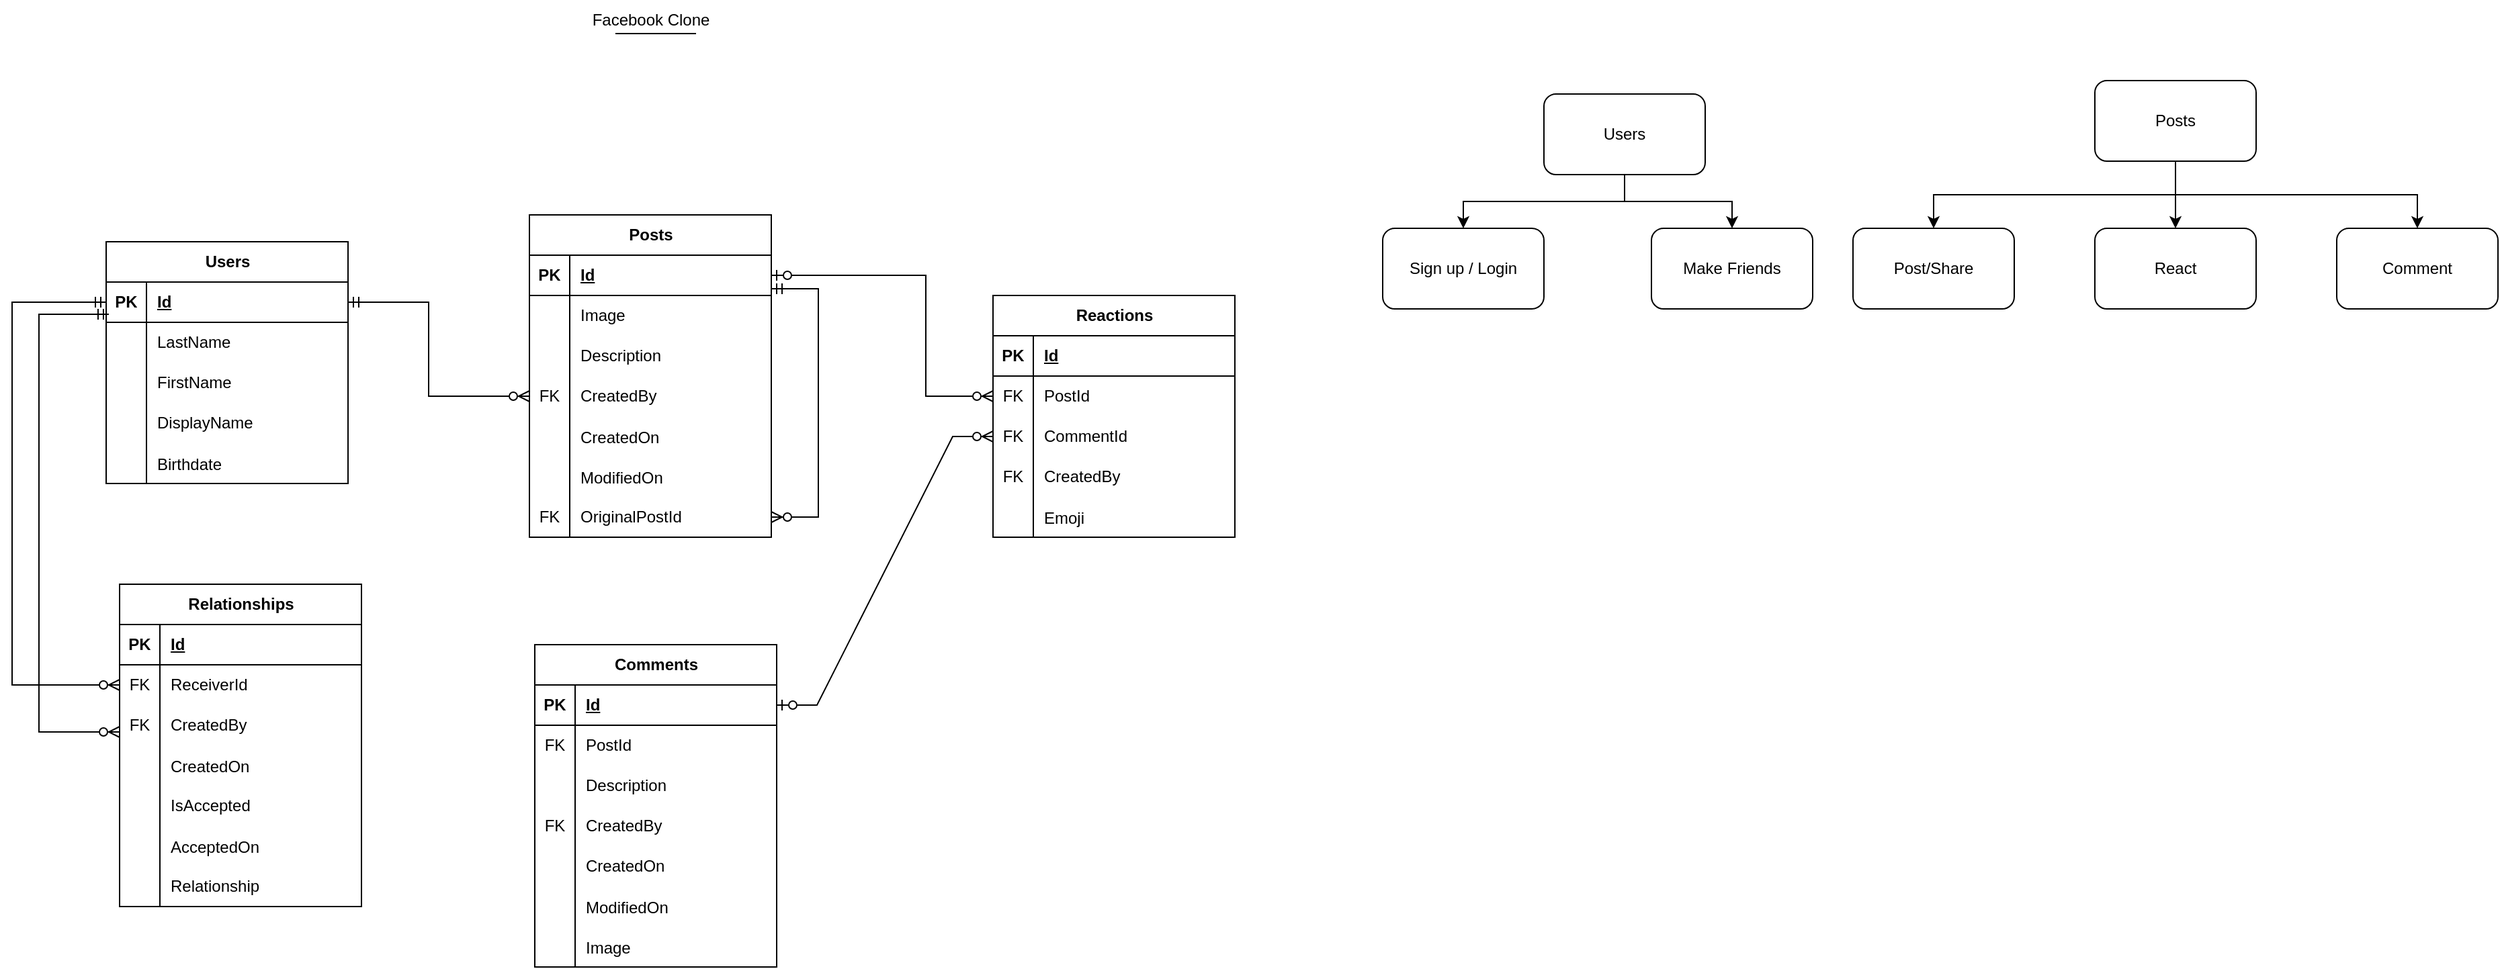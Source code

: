 <mxfile version="22.0.3" type="device">
  <diagram name="Page-1" id="Ls2vxvLF3mPUD2TbKVZc">
    <mxGraphModel dx="1266" dy="743" grid="1" gridSize="10" guides="1" tooltips="1" connect="1" arrows="1" fold="1" page="1" pageScale="1" pageWidth="827" pageHeight="1169" math="0" shadow="0">
      <root>
        <mxCell id="0" />
        <mxCell id="1" parent="0" />
        <mxCell id="svQ7ZgQsW3y1tHbt9V3D-5" value="" style="line;strokeWidth=1;rotatable=0;dashed=0;labelPosition=right;align=left;verticalAlign=middle;spacingTop=0;spacingLeft=6;points=[];portConstraint=eastwest;" parent="1" vertex="1">
          <mxGeometry x="499" y="50" width="60" height="10" as="geometry" />
        </mxCell>
        <mxCell id="svQ7ZgQsW3y1tHbt9V3D-6" value="Facebook Clone" style="text;html=1;align=center;verticalAlign=middle;resizable=0;points=[];autosize=1;strokeColor=none;fillColor=none;" parent="1" vertex="1">
          <mxGeometry x="470" y="30" width="110" height="30" as="geometry" />
        </mxCell>
        <mxCell id="svQ7ZgQsW3y1tHbt9V3D-7" value="Users" style="shape=table;startSize=30;container=1;collapsible=1;childLayout=tableLayout;fixedRows=1;rowLines=0;fontStyle=1;align=center;resizeLast=1;html=1;" parent="1" vertex="1">
          <mxGeometry x="120" y="210" width="180" height="180" as="geometry" />
        </mxCell>
        <mxCell id="svQ7ZgQsW3y1tHbt9V3D-8" value="" style="shape=tableRow;horizontal=0;startSize=0;swimlaneHead=0;swimlaneBody=0;fillColor=none;collapsible=0;dropTarget=0;points=[[0,0.5],[1,0.5]];portConstraint=eastwest;top=0;left=0;right=0;bottom=1;" parent="svQ7ZgQsW3y1tHbt9V3D-7" vertex="1">
          <mxGeometry y="30" width="180" height="30" as="geometry" />
        </mxCell>
        <mxCell id="svQ7ZgQsW3y1tHbt9V3D-9" value="PK" style="shape=partialRectangle;connectable=0;fillColor=none;top=0;left=0;bottom=0;right=0;fontStyle=1;overflow=hidden;whiteSpace=wrap;html=1;" parent="svQ7ZgQsW3y1tHbt9V3D-8" vertex="1">
          <mxGeometry width="30" height="30" as="geometry">
            <mxRectangle width="30" height="30" as="alternateBounds" />
          </mxGeometry>
        </mxCell>
        <mxCell id="svQ7ZgQsW3y1tHbt9V3D-10" value="Id" style="shape=partialRectangle;connectable=0;fillColor=none;top=0;left=0;bottom=0;right=0;align=left;spacingLeft=6;fontStyle=5;overflow=hidden;whiteSpace=wrap;html=1;" parent="svQ7ZgQsW3y1tHbt9V3D-8" vertex="1">
          <mxGeometry x="30" width="150" height="30" as="geometry">
            <mxRectangle width="150" height="30" as="alternateBounds" />
          </mxGeometry>
        </mxCell>
        <mxCell id="svQ7ZgQsW3y1tHbt9V3D-11" value="" style="shape=tableRow;horizontal=0;startSize=0;swimlaneHead=0;swimlaneBody=0;fillColor=none;collapsible=0;dropTarget=0;points=[[0,0.5],[1,0.5]];portConstraint=eastwest;top=0;left=0;right=0;bottom=0;" parent="svQ7ZgQsW3y1tHbt9V3D-7" vertex="1">
          <mxGeometry y="60" width="180" height="30" as="geometry" />
        </mxCell>
        <mxCell id="svQ7ZgQsW3y1tHbt9V3D-12" value="" style="shape=partialRectangle;connectable=0;fillColor=none;top=0;left=0;bottom=0;right=0;editable=1;overflow=hidden;whiteSpace=wrap;html=1;" parent="svQ7ZgQsW3y1tHbt9V3D-11" vertex="1">
          <mxGeometry width="30" height="30" as="geometry">
            <mxRectangle width="30" height="30" as="alternateBounds" />
          </mxGeometry>
        </mxCell>
        <mxCell id="svQ7ZgQsW3y1tHbt9V3D-13" value="LastName" style="shape=partialRectangle;connectable=0;fillColor=none;top=0;left=0;bottom=0;right=0;align=left;spacingLeft=6;overflow=hidden;whiteSpace=wrap;html=1;" parent="svQ7ZgQsW3y1tHbt9V3D-11" vertex="1">
          <mxGeometry x="30" width="150" height="30" as="geometry">
            <mxRectangle width="150" height="30" as="alternateBounds" />
          </mxGeometry>
        </mxCell>
        <mxCell id="svQ7ZgQsW3y1tHbt9V3D-14" value="" style="shape=tableRow;horizontal=0;startSize=0;swimlaneHead=0;swimlaneBody=0;fillColor=none;collapsible=0;dropTarget=0;points=[[0,0.5],[1,0.5]];portConstraint=eastwest;top=0;left=0;right=0;bottom=0;" parent="svQ7ZgQsW3y1tHbt9V3D-7" vertex="1">
          <mxGeometry y="90" width="180" height="30" as="geometry" />
        </mxCell>
        <mxCell id="svQ7ZgQsW3y1tHbt9V3D-15" value="" style="shape=partialRectangle;connectable=0;fillColor=none;top=0;left=0;bottom=0;right=0;editable=1;overflow=hidden;whiteSpace=wrap;html=1;" parent="svQ7ZgQsW3y1tHbt9V3D-14" vertex="1">
          <mxGeometry width="30" height="30" as="geometry">
            <mxRectangle width="30" height="30" as="alternateBounds" />
          </mxGeometry>
        </mxCell>
        <mxCell id="svQ7ZgQsW3y1tHbt9V3D-16" value="FirstName" style="shape=partialRectangle;connectable=0;fillColor=none;top=0;left=0;bottom=0;right=0;align=left;spacingLeft=6;overflow=hidden;whiteSpace=wrap;html=1;" parent="svQ7ZgQsW3y1tHbt9V3D-14" vertex="1">
          <mxGeometry x="30" width="150" height="30" as="geometry">
            <mxRectangle width="150" height="30" as="alternateBounds" />
          </mxGeometry>
        </mxCell>
        <mxCell id="svQ7ZgQsW3y1tHbt9V3D-17" value="" style="shape=tableRow;horizontal=0;startSize=0;swimlaneHead=0;swimlaneBody=0;fillColor=none;collapsible=0;dropTarget=0;points=[[0,0.5],[1,0.5]];portConstraint=eastwest;top=0;left=0;right=0;bottom=0;" parent="svQ7ZgQsW3y1tHbt9V3D-7" vertex="1">
          <mxGeometry y="120" width="180" height="30" as="geometry" />
        </mxCell>
        <mxCell id="svQ7ZgQsW3y1tHbt9V3D-18" value="" style="shape=partialRectangle;connectable=0;fillColor=none;top=0;left=0;bottom=0;right=0;editable=1;overflow=hidden;whiteSpace=wrap;html=1;" parent="svQ7ZgQsW3y1tHbt9V3D-17" vertex="1">
          <mxGeometry width="30" height="30" as="geometry">
            <mxRectangle width="30" height="30" as="alternateBounds" />
          </mxGeometry>
        </mxCell>
        <mxCell id="svQ7ZgQsW3y1tHbt9V3D-19" value="DisplayName" style="shape=partialRectangle;connectable=0;fillColor=none;top=0;left=0;bottom=0;right=0;align=left;spacingLeft=6;overflow=hidden;whiteSpace=wrap;html=1;" parent="svQ7ZgQsW3y1tHbt9V3D-17" vertex="1">
          <mxGeometry x="30" width="150" height="30" as="geometry">
            <mxRectangle width="150" height="30" as="alternateBounds" />
          </mxGeometry>
        </mxCell>
        <mxCell id="svQ7ZgQsW3y1tHbt9V3D-85" value="" style="shape=tableRow;horizontal=0;startSize=0;swimlaneHead=0;swimlaneBody=0;fillColor=none;collapsible=0;dropTarget=0;points=[[0,0.5],[1,0.5]];portConstraint=eastwest;top=0;left=0;right=0;bottom=0;" parent="svQ7ZgQsW3y1tHbt9V3D-7" vertex="1">
          <mxGeometry y="150" width="180" height="30" as="geometry" />
        </mxCell>
        <mxCell id="svQ7ZgQsW3y1tHbt9V3D-86" value="" style="shape=partialRectangle;connectable=0;fillColor=none;top=0;left=0;bottom=0;right=0;editable=1;overflow=hidden;" parent="svQ7ZgQsW3y1tHbt9V3D-85" vertex="1">
          <mxGeometry width="30" height="30" as="geometry">
            <mxRectangle width="30" height="30" as="alternateBounds" />
          </mxGeometry>
        </mxCell>
        <mxCell id="svQ7ZgQsW3y1tHbt9V3D-87" value="Birthdate" style="shape=partialRectangle;connectable=0;fillColor=none;top=0;left=0;bottom=0;right=0;align=left;spacingLeft=6;overflow=hidden;" parent="svQ7ZgQsW3y1tHbt9V3D-85" vertex="1">
          <mxGeometry x="30" width="150" height="30" as="geometry">
            <mxRectangle width="150" height="30" as="alternateBounds" />
          </mxGeometry>
        </mxCell>
        <mxCell id="svQ7ZgQsW3y1tHbt9V3D-20" value="Posts" style="shape=table;startSize=30;container=1;collapsible=1;childLayout=tableLayout;fixedRows=1;rowLines=0;fontStyle=1;align=center;resizeLast=1;html=1;" parent="1" vertex="1">
          <mxGeometry x="435" y="190" width="180" height="240" as="geometry" />
        </mxCell>
        <mxCell id="svQ7ZgQsW3y1tHbt9V3D-21" value="" style="shape=tableRow;horizontal=0;startSize=0;swimlaneHead=0;swimlaneBody=0;fillColor=none;collapsible=0;dropTarget=0;points=[[0,0.5],[1,0.5]];portConstraint=eastwest;top=0;left=0;right=0;bottom=1;" parent="svQ7ZgQsW3y1tHbt9V3D-20" vertex="1">
          <mxGeometry y="30" width="180" height="30" as="geometry" />
        </mxCell>
        <mxCell id="svQ7ZgQsW3y1tHbt9V3D-22" value="PK" style="shape=partialRectangle;connectable=0;fillColor=none;top=0;left=0;bottom=0;right=0;fontStyle=1;overflow=hidden;whiteSpace=wrap;html=1;" parent="svQ7ZgQsW3y1tHbt9V3D-21" vertex="1">
          <mxGeometry width="30" height="30" as="geometry">
            <mxRectangle width="30" height="30" as="alternateBounds" />
          </mxGeometry>
        </mxCell>
        <mxCell id="svQ7ZgQsW3y1tHbt9V3D-23" value="Id" style="shape=partialRectangle;connectable=0;fillColor=none;top=0;left=0;bottom=0;right=0;align=left;spacingLeft=6;fontStyle=5;overflow=hidden;whiteSpace=wrap;html=1;" parent="svQ7ZgQsW3y1tHbt9V3D-21" vertex="1">
          <mxGeometry x="30" width="150" height="30" as="geometry">
            <mxRectangle width="150" height="30" as="alternateBounds" />
          </mxGeometry>
        </mxCell>
        <mxCell id="svQ7ZgQsW3y1tHbt9V3D-24" value="" style="shape=tableRow;horizontal=0;startSize=0;swimlaneHead=0;swimlaneBody=0;fillColor=none;collapsible=0;dropTarget=0;points=[[0,0.5],[1,0.5]];portConstraint=eastwest;top=0;left=0;right=0;bottom=0;" parent="svQ7ZgQsW3y1tHbt9V3D-20" vertex="1">
          <mxGeometry y="60" width="180" height="30" as="geometry" />
        </mxCell>
        <mxCell id="svQ7ZgQsW3y1tHbt9V3D-25" value="" style="shape=partialRectangle;connectable=0;fillColor=none;top=0;left=0;bottom=0;right=0;editable=1;overflow=hidden;whiteSpace=wrap;html=1;" parent="svQ7ZgQsW3y1tHbt9V3D-24" vertex="1">
          <mxGeometry width="30" height="30" as="geometry">
            <mxRectangle width="30" height="30" as="alternateBounds" />
          </mxGeometry>
        </mxCell>
        <mxCell id="svQ7ZgQsW3y1tHbt9V3D-26" value="Image" style="shape=partialRectangle;connectable=0;fillColor=none;top=0;left=0;bottom=0;right=0;align=left;spacingLeft=6;overflow=hidden;whiteSpace=wrap;html=1;" parent="svQ7ZgQsW3y1tHbt9V3D-24" vertex="1">
          <mxGeometry x="30" width="150" height="30" as="geometry">
            <mxRectangle width="150" height="30" as="alternateBounds" />
          </mxGeometry>
        </mxCell>
        <mxCell id="svQ7ZgQsW3y1tHbt9V3D-27" value="" style="shape=tableRow;horizontal=0;startSize=0;swimlaneHead=0;swimlaneBody=0;fillColor=none;collapsible=0;dropTarget=0;points=[[0,0.5],[1,0.5]];portConstraint=eastwest;top=0;left=0;right=0;bottom=0;" parent="svQ7ZgQsW3y1tHbt9V3D-20" vertex="1">
          <mxGeometry y="90" width="180" height="30" as="geometry" />
        </mxCell>
        <mxCell id="svQ7ZgQsW3y1tHbt9V3D-28" value="" style="shape=partialRectangle;connectable=0;fillColor=none;top=0;left=0;bottom=0;right=0;editable=1;overflow=hidden;whiteSpace=wrap;html=1;" parent="svQ7ZgQsW3y1tHbt9V3D-27" vertex="1">
          <mxGeometry width="30" height="30" as="geometry">
            <mxRectangle width="30" height="30" as="alternateBounds" />
          </mxGeometry>
        </mxCell>
        <mxCell id="svQ7ZgQsW3y1tHbt9V3D-29" value="Description" style="shape=partialRectangle;connectable=0;fillColor=none;top=0;left=0;bottom=0;right=0;align=left;spacingLeft=6;overflow=hidden;whiteSpace=wrap;html=1;" parent="svQ7ZgQsW3y1tHbt9V3D-27" vertex="1">
          <mxGeometry x="30" width="150" height="30" as="geometry">
            <mxRectangle width="150" height="30" as="alternateBounds" />
          </mxGeometry>
        </mxCell>
        <mxCell id="svQ7ZgQsW3y1tHbt9V3D-103" value="" style="shape=tableRow;horizontal=0;startSize=0;swimlaneHead=0;swimlaneBody=0;fillColor=none;collapsible=0;dropTarget=0;points=[[0,0.5],[1,0.5]];portConstraint=eastwest;top=0;left=0;right=0;bottom=0;" parent="svQ7ZgQsW3y1tHbt9V3D-20" vertex="1">
          <mxGeometry y="120" width="180" height="30" as="geometry" />
        </mxCell>
        <mxCell id="svQ7ZgQsW3y1tHbt9V3D-104" value="FK" style="shape=partialRectangle;connectable=0;fillColor=none;top=0;left=0;bottom=0;right=0;fontStyle=0;overflow=hidden;whiteSpace=wrap;html=1;" parent="svQ7ZgQsW3y1tHbt9V3D-103" vertex="1">
          <mxGeometry width="30" height="30" as="geometry">
            <mxRectangle width="30" height="30" as="alternateBounds" />
          </mxGeometry>
        </mxCell>
        <mxCell id="svQ7ZgQsW3y1tHbt9V3D-105" value="CreatedBy" style="shape=partialRectangle;connectable=0;fillColor=none;top=0;left=0;bottom=0;right=0;align=left;spacingLeft=6;fontStyle=0;overflow=hidden;whiteSpace=wrap;html=1;" parent="svQ7ZgQsW3y1tHbt9V3D-103" vertex="1">
          <mxGeometry x="30" width="150" height="30" as="geometry">
            <mxRectangle width="150" height="30" as="alternateBounds" />
          </mxGeometry>
        </mxCell>
        <mxCell id="svQ7ZgQsW3y1tHbt9V3D-113" value="" style="shape=tableRow;horizontal=0;startSize=0;swimlaneHead=0;swimlaneBody=0;fillColor=none;collapsible=0;dropTarget=0;points=[[0,0.5],[1,0.5]];portConstraint=eastwest;top=0;left=0;right=0;bottom=0;" parent="svQ7ZgQsW3y1tHbt9V3D-20" vertex="1">
          <mxGeometry y="150" width="180" height="30" as="geometry" />
        </mxCell>
        <mxCell id="svQ7ZgQsW3y1tHbt9V3D-114" value="" style="shape=partialRectangle;connectable=0;fillColor=none;top=0;left=0;bottom=0;right=0;editable=1;overflow=hidden;" parent="svQ7ZgQsW3y1tHbt9V3D-113" vertex="1">
          <mxGeometry width="30" height="30" as="geometry">
            <mxRectangle width="30" height="30" as="alternateBounds" />
          </mxGeometry>
        </mxCell>
        <mxCell id="svQ7ZgQsW3y1tHbt9V3D-115" value="CreatedOn" style="shape=partialRectangle;connectable=0;fillColor=none;top=0;left=0;bottom=0;right=0;align=left;spacingLeft=6;overflow=hidden;" parent="svQ7ZgQsW3y1tHbt9V3D-113" vertex="1">
          <mxGeometry x="30" width="150" height="30" as="geometry">
            <mxRectangle width="150" height="30" as="alternateBounds" />
          </mxGeometry>
        </mxCell>
        <mxCell id="svQ7ZgQsW3y1tHbt9V3D-116" value="" style="shape=tableRow;horizontal=0;startSize=0;swimlaneHead=0;swimlaneBody=0;fillColor=none;collapsible=0;dropTarget=0;points=[[0,0.5],[1,0.5]];portConstraint=eastwest;top=0;left=0;right=0;bottom=0;" parent="svQ7ZgQsW3y1tHbt9V3D-20" vertex="1">
          <mxGeometry y="180" width="180" height="30" as="geometry" />
        </mxCell>
        <mxCell id="svQ7ZgQsW3y1tHbt9V3D-117" value="" style="shape=partialRectangle;connectable=0;fillColor=none;top=0;left=0;bottom=0;right=0;editable=1;overflow=hidden;" parent="svQ7ZgQsW3y1tHbt9V3D-116" vertex="1">
          <mxGeometry width="30" height="30" as="geometry">
            <mxRectangle width="30" height="30" as="alternateBounds" />
          </mxGeometry>
        </mxCell>
        <mxCell id="svQ7ZgQsW3y1tHbt9V3D-118" value="ModifiedOn" style="shape=partialRectangle;connectable=0;fillColor=none;top=0;left=0;bottom=0;right=0;align=left;spacingLeft=6;overflow=hidden;" parent="svQ7ZgQsW3y1tHbt9V3D-116" vertex="1">
          <mxGeometry x="30" width="150" height="30" as="geometry">
            <mxRectangle width="150" height="30" as="alternateBounds" />
          </mxGeometry>
        </mxCell>
        <mxCell id="vN83RF1Jia2R7URb5gp9-1" value="" style="shape=tableRow;horizontal=0;startSize=0;swimlaneHead=0;swimlaneBody=0;fillColor=none;collapsible=0;dropTarget=0;points=[[0,0.5],[1,0.5]];portConstraint=eastwest;top=0;left=0;right=0;bottom=0;" vertex="1" parent="svQ7ZgQsW3y1tHbt9V3D-20">
          <mxGeometry y="210" width="180" height="30" as="geometry" />
        </mxCell>
        <mxCell id="vN83RF1Jia2R7URb5gp9-2" value="FK" style="shape=partialRectangle;connectable=0;fillColor=none;top=0;left=0;bottom=0;right=0;fontStyle=0;overflow=hidden;whiteSpace=wrap;html=1;" vertex="1" parent="vN83RF1Jia2R7URb5gp9-1">
          <mxGeometry width="30" height="30" as="geometry">
            <mxRectangle width="30" height="30" as="alternateBounds" />
          </mxGeometry>
        </mxCell>
        <mxCell id="vN83RF1Jia2R7URb5gp9-3" value="OriginalPostId" style="shape=partialRectangle;connectable=0;fillColor=none;top=0;left=0;bottom=0;right=0;align=left;spacingLeft=6;fontStyle=0;overflow=hidden;whiteSpace=wrap;html=1;" vertex="1" parent="vN83RF1Jia2R7URb5gp9-1">
          <mxGeometry x="30" width="150" height="30" as="geometry">
            <mxRectangle width="150" height="30" as="alternateBounds" />
          </mxGeometry>
        </mxCell>
        <mxCell id="vN83RF1Jia2R7URb5gp9-4" value="" style="fontSize=12;html=1;endArrow=ERzeroToMany;startArrow=ERmandOne;rounded=0;exitX=1;exitY=0.833;exitDx=0;exitDy=0;edgeStyle=elbowEdgeStyle;entryX=1;entryY=0.5;entryDx=0;entryDy=0;exitPerimeter=0;" edge="1" parent="svQ7ZgQsW3y1tHbt9V3D-20" source="svQ7ZgQsW3y1tHbt9V3D-21" target="vN83RF1Jia2R7URb5gp9-1">
          <mxGeometry width="100" height="100" relative="1" as="geometry">
            <mxPoint x="175" y="60" as="sourcePoint" />
            <mxPoint x="310" y="130" as="targetPoint" />
            <Array as="points">
              <mxPoint x="215" y="140" />
            </Array>
          </mxGeometry>
        </mxCell>
        <mxCell id="svQ7ZgQsW3y1tHbt9V3D-33" value="Relationships" style="shape=table;startSize=30;container=1;collapsible=1;childLayout=tableLayout;fixedRows=1;rowLines=0;fontStyle=1;align=center;resizeLast=1;html=1;" parent="1" vertex="1">
          <mxGeometry x="130" y="465" width="180" height="240" as="geometry" />
        </mxCell>
        <mxCell id="svQ7ZgQsW3y1tHbt9V3D-34" value="" style="shape=tableRow;horizontal=0;startSize=0;swimlaneHead=0;swimlaneBody=0;fillColor=none;collapsible=0;dropTarget=0;points=[[0,0.5],[1,0.5]];portConstraint=eastwest;top=0;left=0;right=0;bottom=1;" parent="svQ7ZgQsW3y1tHbt9V3D-33" vertex="1">
          <mxGeometry y="30" width="180" height="30" as="geometry" />
        </mxCell>
        <mxCell id="svQ7ZgQsW3y1tHbt9V3D-35" value="PK" style="shape=partialRectangle;connectable=0;fillColor=none;top=0;left=0;bottom=0;right=0;fontStyle=1;overflow=hidden;whiteSpace=wrap;html=1;" parent="svQ7ZgQsW3y1tHbt9V3D-34" vertex="1">
          <mxGeometry width="30" height="30" as="geometry">
            <mxRectangle width="30" height="30" as="alternateBounds" />
          </mxGeometry>
        </mxCell>
        <mxCell id="svQ7ZgQsW3y1tHbt9V3D-36" value="Id" style="shape=partialRectangle;connectable=0;fillColor=none;top=0;left=0;bottom=0;right=0;align=left;spacingLeft=6;fontStyle=5;overflow=hidden;whiteSpace=wrap;html=1;" parent="svQ7ZgQsW3y1tHbt9V3D-34" vertex="1">
          <mxGeometry x="30" width="150" height="30" as="geometry">
            <mxRectangle width="150" height="30" as="alternateBounds" />
          </mxGeometry>
        </mxCell>
        <mxCell id="svQ7ZgQsW3y1tHbt9V3D-91" value="" style="shape=tableRow;horizontal=0;startSize=0;swimlaneHead=0;swimlaneBody=0;fillColor=none;collapsible=0;dropTarget=0;points=[[0,0.5],[1,0.5]];portConstraint=eastwest;top=0;left=0;right=0;bottom=0;" parent="svQ7ZgQsW3y1tHbt9V3D-33" vertex="1">
          <mxGeometry y="60" width="180" height="30" as="geometry" />
        </mxCell>
        <mxCell id="svQ7ZgQsW3y1tHbt9V3D-92" value="FK" style="shape=partialRectangle;connectable=0;fillColor=none;top=0;left=0;bottom=0;right=0;fontStyle=0;overflow=hidden;whiteSpace=wrap;html=1;" parent="svQ7ZgQsW3y1tHbt9V3D-91" vertex="1">
          <mxGeometry width="30" height="30" as="geometry">
            <mxRectangle width="30" height="30" as="alternateBounds" />
          </mxGeometry>
        </mxCell>
        <mxCell id="svQ7ZgQsW3y1tHbt9V3D-93" value="ReceiverId" style="shape=partialRectangle;connectable=0;fillColor=none;top=0;left=0;bottom=0;right=0;align=left;spacingLeft=6;fontStyle=0;overflow=hidden;whiteSpace=wrap;html=1;" parent="svQ7ZgQsW3y1tHbt9V3D-91" vertex="1">
          <mxGeometry x="30" width="150" height="30" as="geometry">
            <mxRectangle width="150" height="30" as="alternateBounds" />
          </mxGeometry>
        </mxCell>
        <mxCell id="svQ7ZgQsW3y1tHbt9V3D-94" value="" style="shape=tableRow;horizontal=0;startSize=0;swimlaneHead=0;swimlaneBody=0;fillColor=none;collapsible=0;dropTarget=0;points=[[0,0.5],[1,0.5]];portConstraint=eastwest;top=0;left=0;right=0;bottom=0;" parent="svQ7ZgQsW3y1tHbt9V3D-33" vertex="1">
          <mxGeometry y="90" width="180" height="30" as="geometry" />
        </mxCell>
        <mxCell id="svQ7ZgQsW3y1tHbt9V3D-95" value="FK" style="shape=partialRectangle;connectable=0;fillColor=none;top=0;left=0;bottom=0;right=0;fontStyle=0;overflow=hidden;whiteSpace=wrap;html=1;" parent="svQ7ZgQsW3y1tHbt9V3D-94" vertex="1">
          <mxGeometry width="30" height="30" as="geometry">
            <mxRectangle width="30" height="30" as="alternateBounds" />
          </mxGeometry>
        </mxCell>
        <mxCell id="svQ7ZgQsW3y1tHbt9V3D-96" value="CreatedBy" style="shape=partialRectangle;connectable=0;fillColor=none;top=0;left=0;bottom=0;right=0;align=left;spacingLeft=6;fontStyle=0;overflow=hidden;whiteSpace=wrap;html=1;" parent="svQ7ZgQsW3y1tHbt9V3D-94" vertex="1">
          <mxGeometry x="30" width="150" height="30" as="geometry">
            <mxRectangle width="150" height="30" as="alternateBounds" />
          </mxGeometry>
        </mxCell>
        <mxCell id="svQ7ZgQsW3y1tHbt9V3D-110" value="" style="shape=tableRow;horizontal=0;startSize=0;swimlaneHead=0;swimlaneBody=0;fillColor=none;collapsible=0;dropTarget=0;points=[[0,0.5],[1,0.5]];portConstraint=eastwest;top=0;left=0;right=0;bottom=0;" parent="svQ7ZgQsW3y1tHbt9V3D-33" vertex="1">
          <mxGeometry y="120" width="180" height="30" as="geometry" />
        </mxCell>
        <mxCell id="svQ7ZgQsW3y1tHbt9V3D-111" value="" style="shape=partialRectangle;connectable=0;fillColor=none;top=0;left=0;bottom=0;right=0;editable=1;overflow=hidden;" parent="svQ7ZgQsW3y1tHbt9V3D-110" vertex="1">
          <mxGeometry width="30" height="30" as="geometry">
            <mxRectangle width="30" height="30" as="alternateBounds" />
          </mxGeometry>
        </mxCell>
        <mxCell id="svQ7ZgQsW3y1tHbt9V3D-112" value="CreatedOn" style="shape=partialRectangle;connectable=0;fillColor=none;top=0;left=0;bottom=0;right=0;align=left;spacingLeft=6;overflow=hidden;" parent="svQ7ZgQsW3y1tHbt9V3D-110" vertex="1">
          <mxGeometry x="30" width="150" height="30" as="geometry">
            <mxRectangle width="150" height="30" as="alternateBounds" />
          </mxGeometry>
        </mxCell>
        <mxCell id="svQ7ZgQsW3y1tHbt9V3D-97" value="" style="shape=tableRow;horizontal=0;startSize=0;swimlaneHead=0;swimlaneBody=0;fillColor=none;collapsible=0;dropTarget=0;points=[[0,0.5],[1,0.5]];portConstraint=eastwest;top=0;left=0;right=0;bottom=0;" parent="svQ7ZgQsW3y1tHbt9V3D-33" vertex="1">
          <mxGeometry y="150" width="180" height="30" as="geometry" />
        </mxCell>
        <mxCell id="svQ7ZgQsW3y1tHbt9V3D-98" value="" style="shape=partialRectangle;connectable=0;fillColor=none;top=0;left=0;bottom=0;right=0;fontStyle=0;overflow=hidden;whiteSpace=wrap;html=1;" parent="svQ7ZgQsW3y1tHbt9V3D-97" vertex="1">
          <mxGeometry width="30" height="30" as="geometry">
            <mxRectangle width="30" height="30" as="alternateBounds" />
          </mxGeometry>
        </mxCell>
        <mxCell id="svQ7ZgQsW3y1tHbt9V3D-99" value="IsAccepted" style="shape=partialRectangle;connectable=0;fillColor=none;top=0;left=0;bottom=0;right=0;align=left;spacingLeft=6;fontStyle=0;overflow=hidden;whiteSpace=wrap;html=1;" parent="svQ7ZgQsW3y1tHbt9V3D-97" vertex="1">
          <mxGeometry x="30" width="150" height="30" as="geometry">
            <mxRectangle width="150" height="30" as="alternateBounds" />
          </mxGeometry>
        </mxCell>
        <mxCell id="svQ7ZgQsW3y1tHbt9V3D-100" value="" style="shape=tableRow;horizontal=0;startSize=0;swimlaneHead=0;swimlaneBody=0;fillColor=none;collapsible=0;dropTarget=0;points=[[0,0.5],[1,0.5]];portConstraint=eastwest;top=0;left=0;right=0;bottom=0;" parent="svQ7ZgQsW3y1tHbt9V3D-33" vertex="1">
          <mxGeometry y="180" width="180" height="30" as="geometry" />
        </mxCell>
        <mxCell id="svQ7ZgQsW3y1tHbt9V3D-101" value="" style="shape=partialRectangle;connectable=0;fillColor=none;top=0;left=0;bottom=0;right=0;editable=1;overflow=hidden;" parent="svQ7ZgQsW3y1tHbt9V3D-100" vertex="1">
          <mxGeometry width="30" height="30" as="geometry">
            <mxRectangle width="30" height="30" as="alternateBounds" />
          </mxGeometry>
        </mxCell>
        <mxCell id="svQ7ZgQsW3y1tHbt9V3D-102" value="AcceptedOn" style="shape=partialRectangle;connectable=0;fillColor=none;top=0;left=0;bottom=0;right=0;align=left;spacingLeft=6;overflow=hidden;" parent="svQ7ZgQsW3y1tHbt9V3D-100" vertex="1">
          <mxGeometry x="30" width="150" height="30" as="geometry">
            <mxRectangle width="150" height="30" as="alternateBounds" />
          </mxGeometry>
        </mxCell>
        <mxCell id="svQ7ZgQsW3y1tHbt9V3D-43" value="" style="shape=tableRow;horizontal=0;startSize=0;swimlaneHead=0;swimlaneBody=0;fillColor=none;collapsible=0;dropTarget=0;points=[[0,0.5],[1,0.5]];portConstraint=eastwest;top=0;left=0;right=0;bottom=0;" parent="svQ7ZgQsW3y1tHbt9V3D-33" vertex="1">
          <mxGeometry y="210" width="180" height="30" as="geometry" />
        </mxCell>
        <mxCell id="svQ7ZgQsW3y1tHbt9V3D-44" value="" style="shape=partialRectangle;connectable=0;fillColor=none;top=0;left=0;bottom=0;right=0;editable=1;overflow=hidden;whiteSpace=wrap;html=1;" parent="svQ7ZgQsW3y1tHbt9V3D-43" vertex="1">
          <mxGeometry width="30" height="30" as="geometry">
            <mxRectangle width="30" height="30" as="alternateBounds" />
          </mxGeometry>
        </mxCell>
        <mxCell id="svQ7ZgQsW3y1tHbt9V3D-45" value="Relationship" style="shape=partialRectangle;connectable=0;fillColor=none;top=0;left=0;bottom=0;right=0;align=left;spacingLeft=6;overflow=hidden;whiteSpace=wrap;html=1;" parent="svQ7ZgQsW3y1tHbt9V3D-43" vertex="1">
          <mxGeometry x="30" width="150" height="30" as="geometry">
            <mxRectangle width="150" height="30" as="alternateBounds" />
          </mxGeometry>
        </mxCell>
        <mxCell id="svQ7ZgQsW3y1tHbt9V3D-46" value="Comments" style="shape=table;startSize=30;container=1;collapsible=1;childLayout=tableLayout;fixedRows=1;rowLines=0;fontStyle=1;align=center;resizeLast=1;html=1;" parent="1" vertex="1">
          <mxGeometry x="439" y="510" width="180" height="240" as="geometry" />
        </mxCell>
        <mxCell id="svQ7ZgQsW3y1tHbt9V3D-47" value="" style="shape=tableRow;horizontal=0;startSize=0;swimlaneHead=0;swimlaneBody=0;fillColor=none;collapsible=0;dropTarget=0;points=[[0,0.5],[1,0.5]];portConstraint=eastwest;top=0;left=0;right=0;bottom=1;" parent="svQ7ZgQsW3y1tHbt9V3D-46" vertex="1">
          <mxGeometry y="30" width="180" height="30" as="geometry" />
        </mxCell>
        <mxCell id="svQ7ZgQsW3y1tHbt9V3D-48" value="PK" style="shape=partialRectangle;connectable=0;fillColor=none;top=0;left=0;bottom=0;right=0;fontStyle=1;overflow=hidden;whiteSpace=wrap;html=1;" parent="svQ7ZgQsW3y1tHbt9V3D-47" vertex="1">
          <mxGeometry width="30" height="30" as="geometry">
            <mxRectangle width="30" height="30" as="alternateBounds" />
          </mxGeometry>
        </mxCell>
        <mxCell id="svQ7ZgQsW3y1tHbt9V3D-49" value="Id" style="shape=partialRectangle;connectable=0;fillColor=none;top=0;left=0;bottom=0;right=0;align=left;spacingLeft=6;fontStyle=5;overflow=hidden;whiteSpace=wrap;html=1;" parent="svQ7ZgQsW3y1tHbt9V3D-47" vertex="1">
          <mxGeometry x="30" width="150" height="30" as="geometry">
            <mxRectangle width="150" height="30" as="alternateBounds" />
          </mxGeometry>
        </mxCell>
        <mxCell id="svQ7ZgQsW3y1tHbt9V3D-119" value="" style="shape=tableRow;horizontal=0;startSize=0;swimlaneHead=0;swimlaneBody=0;fillColor=none;collapsible=0;dropTarget=0;points=[[0,0.5],[1,0.5]];portConstraint=eastwest;top=0;left=0;right=0;bottom=0;" parent="svQ7ZgQsW3y1tHbt9V3D-46" vertex="1">
          <mxGeometry y="60" width="180" height="30" as="geometry" />
        </mxCell>
        <mxCell id="svQ7ZgQsW3y1tHbt9V3D-120" value="FK" style="shape=partialRectangle;connectable=0;fillColor=none;top=0;left=0;bottom=0;right=0;fontStyle=0;overflow=hidden;whiteSpace=wrap;html=1;" parent="svQ7ZgQsW3y1tHbt9V3D-119" vertex="1">
          <mxGeometry width="30" height="30" as="geometry">
            <mxRectangle width="30" height="30" as="alternateBounds" />
          </mxGeometry>
        </mxCell>
        <mxCell id="svQ7ZgQsW3y1tHbt9V3D-121" value="PostId" style="shape=partialRectangle;connectable=0;fillColor=none;top=0;left=0;bottom=0;right=0;align=left;spacingLeft=6;fontStyle=0;overflow=hidden;whiteSpace=wrap;html=1;" parent="svQ7ZgQsW3y1tHbt9V3D-119" vertex="1">
          <mxGeometry x="30" width="150" height="30" as="geometry">
            <mxRectangle width="150" height="30" as="alternateBounds" />
          </mxGeometry>
        </mxCell>
        <mxCell id="svQ7ZgQsW3y1tHbt9V3D-53" value="" style="shape=tableRow;horizontal=0;startSize=0;swimlaneHead=0;swimlaneBody=0;fillColor=none;collapsible=0;dropTarget=0;points=[[0,0.5],[1,0.5]];portConstraint=eastwest;top=0;left=0;right=0;bottom=0;" parent="svQ7ZgQsW3y1tHbt9V3D-46" vertex="1">
          <mxGeometry y="90" width="180" height="30" as="geometry" />
        </mxCell>
        <mxCell id="svQ7ZgQsW3y1tHbt9V3D-54" value="" style="shape=partialRectangle;connectable=0;fillColor=none;top=0;left=0;bottom=0;right=0;editable=1;overflow=hidden;whiteSpace=wrap;html=1;" parent="svQ7ZgQsW3y1tHbt9V3D-53" vertex="1">
          <mxGeometry width="30" height="30" as="geometry">
            <mxRectangle width="30" height="30" as="alternateBounds" />
          </mxGeometry>
        </mxCell>
        <mxCell id="svQ7ZgQsW3y1tHbt9V3D-55" value="Description" style="shape=partialRectangle;connectable=0;fillColor=none;top=0;left=0;bottom=0;right=0;align=left;spacingLeft=6;overflow=hidden;whiteSpace=wrap;html=1;" parent="svQ7ZgQsW3y1tHbt9V3D-53" vertex="1">
          <mxGeometry x="30" width="150" height="30" as="geometry">
            <mxRectangle width="150" height="30" as="alternateBounds" />
          </mxGeometry>
        </mxCell>
        <mxCell id="svQ7ZgQsW3y1tHbt9V3D-125" value="" style="shape=tableRow;horizontal=0;startSize=0;swimlaneHead=0;swimlaneBody=0;fillColor=none;collapsible=0;dropTarget=0;points=[[0,0.5],[1,0.5]];portConstraint=eastwest;top=0;left=0;right=0;bottom=0;" parent="svQ7ZgQsW3y1tHbt9V3D-46" vertex="1">
          <mxGeometry y="120" width="180" height="30" as="geometry" />
        </mxCell>
        <mxCell id="svQ7ZgQsW3y1tHbt9V3D-126" value="FK" style="shape=partialRectangle;connectable=0;fillColor=none;top=0;left=0;bottom=0;right=0;fontStyle=0;overflow=hidden;whiteSpace=wrap;html=1;" parent="svQ7ZgQsW3y1tHbt9V3D-125" vertex="1">
          <mxGeometry width="30" height="30" as="geometry">
            <mxRectangle width="30" height="30" as="alternateBounds" />
          </mxGeometry>
        </mxCell>
        <mxCell id="svQ7ZgQsW3y1tHbt9V3D-127" value="CreatedBy" style="shape=partialRectangle;connectable=0;fillColor=none;top=0;left=0;bottom=0;right=0;align=left;spacingLeft=6;fontStyle=0;overflow=hidden;whiteSpace=wrap;html=1;" parent="svQ7ZgQsW3y1tHbt9V3D-125" vertex="1">
          <mxGeometry x="30" width="150" height="30" as="geometry">
            <mxRectangle width="150" height="30" as="alternateBounds" />
          </mxGeometry>
        </mxCell>
        <mxCell id="svQ7ZgQsW3y1tHbt9V3D-56" value="" style="shape=tableRow;horizontal=0;startSize=0;swimlaneHead=0;swimlaneBody=0;fillColor=none;collapsible=0;dropTarget=0;points=[[0,0.5],[1,0.5]];portConstraint=eastwest;top=0;left=0;right=0;bottom=0;" parent="svQ7ZgQsW3y1tHbt9V3D-46" vertex="1">
          <mxGeometry y="150" width="180" height="30" as="geometry" />
        </mxCell>
        <mxCell id="svQ7ZgQsW3y1tHbt9V3D-57" value="" style="shape=partialRectangle;connectable=0;fillColor=none;top=0;left=0;bottom=0;right=0;editable=1;overflow=hidden;whiteSpace=wrap;html=1;" parent="svQ7ZgQsW3y1tHbt9V3D-56" vertex="1">
          <mxGeometry width="30" height="30" as="geometry">
            <mxRectangle width="30" height="30" as="alternateBounds" />
          </mxGeometry>
        </mxCell>
        <mxCell id="svQ7ZgQsW3y1tHbt9V3D-58" value="CreatedOn" style="shape=partialRectangle;connectable=0;fillColor=none;top=0;left=0;bottom=0;right=0;align=left;spacingLeft=6;overflow=hidden;whiteSpace=wrap;html=1;" parent="svQ7ZgQsW3y1tHbt9V3D-56" vertex="1">
          <mxGeometry x="30" width="150" height="30" as="geometry">
            <mxRectangle width="150" height="30" as="alternateBounds" />
          </mxGeometry>
        </mxCell>
        <mxCell id="svQ7ZgQsW3y1tHbt9V3D-122" value="" style="shape=tableRow;horizontal=0;startSize=0;swimlaneHead=0;swimlaneBody=0;fillColor=none;collapsible=0;dropTarget=0;points=[[0,0.5],[1,0.5]];portConstraint=eastwest;top=0;left=0;right=0;bottom=0;" parent="svQ7ZgQsW3y1tHbt9V3D-46" vertex="1">
          <mxGeometry y="180" width="180" height="30" as="geometry" />
        </mxCell>
        <mxCell id="svQ7ZgQsW3y1tHbt9V3D-123" value="" style="shape=partialRectangle;connectable=0;fillColor=none;top=0;left=0;bottom=0;right=0;editable=1;overflow=hidden;" parent="svQ7ZgQsW3y1tHbt9V3D-122" vertex="1">
          <mxGeometry width="30" height="30" as="geometry">
            <mxRectangle width="30" height="30" as="alternateBounds" />
          </mxGeometry>
        </mxCell>
        <mxCell id="svQ7ZgQsW3y1tHbt9V3D-124" value="ModifiedOn" style="shape=partialRectangle;connectable=0;fillColor=none;top=0;left=0;bottom=0;right=0;align=left;spacingLeft=6;overflow=hidden;" parent="svQ7ZgQsW3y1tHbt9V3D-122" vertex="1">
          <mxGeometry x="30" width="150" height="30" as="geometry">
            <mxRectangle width="150" height="30" as="alternateBounds" />
          </mxGeometry>
        </mxCell>
        <mxCell id="svQ7ZgQsW3y1tHbt9V3D-128" value="" style="shape=tableRow;horizontal=0;startSize=0;swimlaneHead=0;swimlaneBody=0;fillColor=none;collapsible=0;dropTarget=0;points=[[0,0.5],[1,0.5]];portConstraint=eastwest;top=0;left=0;right=0;bottom=0;" parent="svQ7ZgQsW3y1tHbt9V3D-46" vertex="1">
          <mxGeometry y="210" width="180" height="30" as="geometry" />
        </mxCell>
        <mxCell id="svQ7ZgQsW3y1tHbt9V3D-129" value="" style="shape=partialRectangle;connectable=0;fillColor=none;top=0;left=0;bottom=0;right=0;editable=1;overflow=hidden;" parent="svQ7ZgQsW3y1tHbt9V3D-128" vertex="1">
          <mxGeometry width="30" height="30" as="geometry">
            <mxRectangle width="30" height="30" as="alternateBounds" />
          </mxGeometry>
        </mxCell>
        <mxCell id="svQ7ZgQsW3y1tHbt9V3D-130" value="Image" style="shape=partialRectangle;connectable=0;fillColor=none;top=0;left=0;bottom=0;right=0;align=left;spacingLeft=6;overflow=hidden;" parent="svQ7ZgQsW3y1tHbt9V3D-128" vertex="1">
          <mxGeometry x="30" width="150" height="30" as="geometry">
            <mxRectangle width="150" height="30" as="alternateBounds" />
          </mxGeometry>
        </mxCell>
        <mxCell id="svQ7ZgQsW3y1tHbt9V3D-80" style="edgeStyle=orthogonalEdgeStyle;rounded=0;orthogonalLoop=1;jettySize=auto;html=1;entryX=0.5;entryY=0;entryDx=0;entryDy=0;" parent="1" source="svQ7ZgQsW3y1tHbt9V3D-73" target="svQ7ZgQsW3y1tHbt9V3D-75" edge="1">
          <mxGeometry relative="1" as="geometry" />
        </mxCell>
        <mxCell id="svQ7ZgQsW3y1tHbt9V3D-81" style="edgeStyle=orthogonalEdgeStyle;rounded=0;orthogonalLoop=1;jettySize=auto;html=1;entryX=0.5;entryY=0;entryDx=0;entryDy=0;" parent="1" source="svQ7ZgQsW3y1tHbt9V3D-73" target="svQ7ZgQsW3y1tHbt9V3D-76" edge="1">
          <mxGeometry relative="1" as="geometry" />
        </mxCell>
        <mxCell id="svQ7ZgQsW3y1tHbt9V3D-73" value="Users" style="rounded=1;whiteSpace=wrap;html=1;" parent="1" vertex="1">
          <mxGeometry x="1190" y="100" width="120" height="60" as="geometry" />
        </mxCell>
        <mxCell id="svQ7ZgQsW3y1tHbt9V3D-82" style="edgeStyle=orthogonalEdgeStyle;rounded=0;orthogonalLoop=1;jettySize=auto;html=1;exitX=0.5;exitY=1;exitDx=0;exitDy=0;entryX=0.5;entryY=0;entryDx=0;entryDy=0;" parent="1" source="svQ7ZgQsW3y1tHbt9V3D-74" target="svQ7ZgQsW3y1tHbt9V3D-77" edge="1">
          <mxGeometry relative="1" as="geometry" />
        </mxCell>
        <mxCell id="svQ7ZgQsW3y1tHbt9V3D-83" style="edgeStyle=orthogonalEdgeStyle;rounded=0;orthogonalLoop=1;jettySize=auto;html=1;exitX=0.5;exitY=1;exitDx=0;exitDy=0;entryX=0.5;entryY=0;entryDx=0;entryDy=0;" parent="1" source="svQ7ZgQsW3y1tHbt9V3D-74" target="svQ7ZgQsW3y1tHbt9V3D-78" edge="1">
          <mxGeometry relative="1" as="geometry" />
        </mxCell>
        <mxCell id="svQ7ZgQsW3y1tHbt9V3D-84" style="edgeStyle=orthogonalEdgeStyle;rounded=0;orthogonalLoop=1;jettySize=auto;html=1;exitX=0.5;exitY=1;exitDx=0;exitDy=0;entryX=0.5;entryY=0;entryDx=0;entryDy=0;" parent="1" source="svQ7ZgQsW3y1tHbt9V3D-74" target="svQ7ZgQsW3y1tHbt9V3D-79" edge="1">
          <mxGeometry relative="1" as="geometry" />
        </mxCell>
        <mxCell id="svQ7ZgQsW3y1tHbt9V3D-74" value="Posts" style="rounded=1;whiteSpace=wrap;html=1;" parent="1" vertex="1">
          <mxGeometry x="1600" y="90" width="120" height="60" as="geometry" />
        </mxCell>
        <mxCell id="svQ7ZgQsW3y1tHbt9V3D-75" value="Sign up / Login" style="rounded=1;whiteSpace=wrap;html=1;" parent="1" vertex="1">
          <mxGeometry x="1070" y="200" width="120" height="60" as="geometry" />
        </mxCell>
        <mxCell id="svQ7ZgQsW3y1tHbt9V3D-76" value="Make Friends" style="rounded=1;whiteSpace=wrap;html=1;" parent="1" vertex="1">
          <mxGeometry x="1270" y="200" width="120" height="60" as="geometry" />
        </mxCell>
        <mxCell id="svQ7ZgQsW3y1tHbt9V3D-77" value="Post/Share" style="rounded=1;whiteSpace=wrap;html=1;" parent="1" vertex="1">
          <mxGeometry x="1420" y="200" width="120" height="60" as="geometry" />
        </mxCell>
        <mxCell id="svQ7ZgQsW3y1tHbt9V3D-78" value="React" style="rounded=1;whiteSpace=wrap;html=1;" parent="1" vertex="1">
          <mxGeometry x="1600" y="200" width="120" height="60" as="geometry" />
        </mxCell>
        <mxCell id="svQ7ZgQsW3y1tHbt9V3D-79" value="Comment" style="rounded=1;whiteSpace=wrap;html=1;" parent="1" vertex="1">
          <mxGeometry x="1780" y="200" width="120" height="60" as="geometry" />
        </mxCell>
        <mxCell id="svQ7ZgQsW3y1tHbt9V3D-59" value="Reactions" style="shape=table;startSize=30;container=1;collapsible=1;childLayout=tableLayout;fixedRows=1;rowLines=0;fontStyle=1;align=center;resizeLast=1;html=1;" parent="1" vertex="1">
          <mxGeometry x="780" y="250" width="180" height="180" as="geometry" />
        </mxCell>
        <mxCell id="svQ7ZgQsW3y1tHbt9V3D-60" value="" style="shape=tableRow;horizontal=0;startSize=0;swimlaneHead=0;swimlaneBody=0;fillColor=none;collapsible=0;dropTarget=0;points=[[0,0.5],[1,0.5]];portConstraint=eastwest;top=0;left=0;right=0;bottom=1;" parent="svQ7ZgQsW3y1tHbt9V3D-59" vertex="1">
          <mxGeometry y="30" width="180" height="30" as="geometry" />
        </mxCell>
        <mxCell id="svQ7ZgQsW3y1tHbt9V3D-61" value="PK" style="shape=partialRectangle;connectable=0;fillColor=none;top=0;left=0;bottom=0;right=0;fontStyle=1;overflow=hidden;whiteSpace=wrap;html=1;" parent="svQ7ZgQsW3y1tHbt9V3D-60" vertex="1">
          <mxGeometry width="30" height="30" as="geometry">
            <mxRectangle width="30" height="30" as="alternateBounds" />
          </mxGeometry>
        </mxCell>
        <mxCell id="svQ7ZgQsW3y1tHbt9V3D-62" value="Id" style="shape=partialRectangle;connectable=0;fillColor=none;top=0;left=0;bottom=0;right=0;align=left;spacingLeft=6;fontStyle=5;overflow=hidden;whiteSpace=wrap;html=1;" parent="svQ7ZgQsW3y1tHbt9V3D-60" vertex="1">
          <mxGeometry x="30" width="150" height="30" as="geometry">
            <mxRectangle width="150" height="30" as="alternateBounds" />
          </mxGeometry>
        </mxCell>
        <mxCell id="svQ7ZgQsW3y1tHbt9V3D-134" value="" style="shape=tableRow;horizontal=0;startSize=0;swimlaneHead=0;swimlaneBody=0;fillColor=none;collapsible=0;dropTarget=0;points=[[0,0.5],[1,0.5]];portConstraint=eastwest;top=0;left=0;right=0;bottom=0;" parent="svQ7ZgQsW3y1tHbt9V3D-59" vertex="1">
          <mxGeometry y="60" width="180" height="30" as="geometry" />
        </mxCell>
        <mxCell id="svQ7ZgQsW3y1tHbt9V3D-135" value="FK" style="shape=partialRectangle;connectable=0;fillColor=none;top=0;left=0;bottom=0;right=0;fontStyle=0;overflow=hidden;whiteSpace=wrap;html=1;" parent="svQ7ZgQsW3y1tHbt9V3D-134" vertex="1">
          <mxGeometry width="30" height="30" as="geometry">
            <mxRectangle width="30" height="30" as="alternateBounds" />
          </mxGeometry>
        </mxCell>
        <mxCell id="svQ7ZgQsW3y1tHbt9V3D-136" value="PostId" style="shape=partialRectangle;connectable=0;fillColor=none;top=0;left=0;bottom=0;right=0;align=left;spacingLeft=6;fontStyle=0;overflow=hidden;whiteSpace=wrap;html=1;" parent="svQ7ZgQsW3y1tHbt9V3D-134" vertex="1">
          <mxGeometry x="30" width="150" height="30" as="geometry">
            <mxRectangle width="150" height="30" as="alternateBounds" />
          </mxGeometry>
        </mxCell>
        <mxCell id="svQ7ZgQsW3y1tHbt9V3D-131" value="" style="shape=tableRow;horizontal=0;startSize=0;swimlaneHead=0;swimlaneBody=0;fillColor=none;collapsible=0;dropTarget=0;points=[[0,0.5],[1,0.5]];portConstraint=eastwest;top=0;left=0;right=0;bottom=0;" parent="svQ7ZgQsW3y1tHbt9V3D-59" vertex="1">
          <mxGeometry y="90" width="180" height="30" as="geometry" />
        </mxCell>
        <mxCell id="svQ7ZgQsW3y1tHbt9V3D-132" value="FK" style="shape=partialRectangle;connectable=0;fillColor=none;top=0;left=0;bottom=0;right=0;fontStyle=0;overflow=hidden;whiteSpace=wrap;html=1;" parent="svQ7ZgQsW3y1tHbt9V3D-131" vertex="1">
          <mxGeometry width="30" height="30" as="geometry">
            <mxRectangle width="30" height="30" as="alternateBounds" />
          </mxGeometry>
        </mxCell>
        <mxCell id="svQ7ZgQsW3y1tHbt9V3D-133" value="CommentId" style="shape=partialRectangle;connectable=0;fillColor=none;top=0;left=0;bottom=0;right=0;align=left;spacingLeft=6;fontStyle=0;overflow=hidden;whiteSpace=wrap;html=1;" parent="svQ7ZgQsW3y1tHbt9V3D-131" vertex="1">
          <mxGeometry x="30" width="150" height="30" as="geometry">
            <mxRectangle width="150" height="30" as="alternateBounds" />
          </mxGeometry>
        </mxCell>
        <mxCell id="svQ7ZgQsW3y1tHbt9V3D-144" value="" style="shape=tableRow;horizontal=0;startSize=0;swimlaneHead=0;swimlaneBody=0;fillColor=none;collapsible=0;dropTarget=0;points=[[0,0.5],[1,0.5]];portConstraint=eastwest;top=0;left=0;right=0;bottom=0;" parent="svQ7ZgQsW3y1tHbt9V3D-59" vertex="1">
          <mxGeometry y="120" width="180" height="30" as="geometry" />
        </mxCell>
        <mxCell id="svQ7ZgQsW3y1tHbt9V3D-145" value="FK" style="shape=partialRectangle;connectable=0;fillColor=none;top=0;left=0;bottom=0;right=0;fontStyle=0;overflow=hidden;whiteSpace=wrap;html=1;" parent="svQ7ZgQsW3y1tHbt9V3D-144" vertex="1">
          <mxGeometry width="30" height="30" as="geometry">
            <mxRectangle width="30" height="30" as="alternateBounds" />
          </mxGeometry>
        </mxCell>
        <mxCell id="svQ7ZgQsW3y1tHbt9V3D-146" value="CreatedBy" style="shape=partialRectangle;connectable=0;fillColor=none;top=0;left=0;bottom=0;right=0;align=left;spacingLeft=6;fontStyle=0;overflow=hidden;whiteSpace=wrap;html=1;" parent="svQ7ZgQsW3y1tHbt9V3D-144" vertex="1">
          <mxGeometry x="30" width="150" height="30" as="geometry">
            <mxRectangle width="150" height="30" as="alternateBounds" />
          </mxGeometry>
        </mxCell>
        <mxCell id="svQ7ZgQsW3y1tHbt9V3D-150" value="" style="shape=tableRow;horizontal=0;startSize=0;swimlaneHead=0;swimlaneBody=0;fillColor=none;collapsible=0;dropTarget=0;points=[[0,0.5],[1,0.5]];portConstraint=eastwest;top=0;left=0;right=0;bottom=0;" parent="svQ7ZgQsW3y1tHbt9V3D-59" vertex="1">
          <mxGeometry y="150" width="180" height="30" as="geometry" />
        </mxCell>
        <mxCell id="svQ7ZgQsW3y1tHbt9V3D-151" value="" style="shape=partialRectangle;connectable=0;fillColor=none;top=0;left=0;bottom=0;right=0;editable=1;overflow=hidden;" parent="svQ7ZgQsW3y1tHbt9V3D-150" vertex="1">
          <mxGeometry width="30" height="30" as="geometry">
            <mxRectangle width="30" height="30" as="alternateBounds" />
          </mxGeometry>
        </mxCell>
        <mxCell id="svQ7ZgQsW3y1tHbt9V3D-152" value="Emoji" style="shape=partialRectangle;connectable=0;fillColor=none;top=0;left=0;bottom=0;right=0;align=left;spacingLeft=6;overflow=hidden;" parent="svQ7ZgQsW3y1tHbt9V3D-150" vertex="1">
          <mxGeometry x="30" width="150" height="30" as="geometry">
            <mxRectangle width="150" height="30" as="alternateBounds" />
          </mxGeometry>
        </mxCell>
        <mxCell id="svQ7ZgQsW3y1tHbt9V3D-154" value="" style="fontSize=12;html=1;endArrow=ERzeroToMany;startArrow=ERmandOne;rounded=0;exitX=0;exitY=0.5;exitDx=0;exitDy=0;edgeStyle=elbowEdgeStyle;" parent="1" source="svQ7ZgQsW3y1tHbt9V3D-8" target="svQ7ZgQsW3y1tHbt9V3D-91" edge="1">
          <mxGeometry width="100" height="100" relative="1" as="geometry">
            <mxPoint x="400" y="520" as="sourcePoint" />
            <mxPoint x="120" y="535" as="targetPoint" />
            <Array as="points">
              <mxPoint x="50" y="390" />
            </Array>
          </mxGeometry>
        </mxCell>
        <mxCell id="svQ7ZgQsW3y1tHbt9V3D-156" value="" style="fontSize=12;html=1;endArrow=ERzeroToMany;startArrow=ERmandOne;rounded=0;exitX=0.011;exitY=0.8;exitDx=0;exitDy=0;edgeStyle=elbowEdgeStyle;exitPerimeter=0;" parent="1" source="svQ7ZgQsW3y1tHbt9V3D-8" edge="1">
          <mxGeometry width="100" height="100" relative="1" as="geometry">
            <mxPoint x="120" y="290" as="sourcePoint" />
            <mxPoint x="130" y="575" as="targetPoint" />
            <Array as="points">
              <mxPoint x="70" y="420" />
            </Array>
          </mxGeometry>
        </mxCell>
        <mxCell id="svQ7ZgQsW3y1tHbt9V3D-157" value="" style="fontSize=12;html=1;endArrow=ERzeroToMany;startArrow=ERmandOne;rounded=0;exitX=1;exitY=0.5;exitDx=0;exitDy=0;edgeStyle=elbowEdgeStyle;" parent="1" source="svQ7ZgQsW3y1tHbt9V3D-8" target="svQ7ZgQsW3y1tHbt9V3D-103" edge="1">
          <mxGeometry width="100" height="100" relative="1" as="geometry">
            <mxPoint x="132" y="274" as="sourcePoint" />
            <mxPoint x="140" y="585" as="targetPoint" />
            <Array as="points">
              <mxPoint x="360" y="300" />
            </Array>
          </mxGeometry>
        </mxCell>
        <mxCell id="svQ7ZgQsW3y1tHbt9V3D-158" value="" style="edgeStyle=orthogonalEdgeStyle;fontSize=12;html=1;endArrow=ERzeroToMany;startArrow=ERzeroToOne;rounded=0;exitX=1;exitY=0.5;exitDx=0;exitDy=0;" parent="1" source="svQ7ZgQsW3y1tHbt9V3D-21" target="svQ7ZgQsW3y1tHbt9V3D-134" edge="1">
          <mxGeometry width="100" height="100" relative="1" as="geometry">
            <mxPoint x="620" y="500" as="sourcePoint" />
            <mxPoint x="720" y="400" as="targetPoint" />
            <Array as="points">
              <mxPoint x="730" y="235" />
              <mxPoint x="730" y="325" />
            </Array>
          </mxGeometry>
        </mxCell>
        <mxCell id="svQ7ZgQsW3y1tHbt9V3D-159" value="" style="edgeStyle=entityRelationEdgeStyle;fontSize=12;html=1;endArrow=ERzeroToMany;startArrow=ERzeroToOne;rounded=0;exitX=1;exitY=0.5;exitDx=0;exitDy=0;" parent="1" source="svQ7ZgQsW3y1tHbt9V3D-47" target="svQ7ZgQsW3y1tHbt9V3D-131" edge="1">
          <mxGeometry width="100" height="100" relative="1" as="geometry">
            <mxPoint x="619" y="520" as="sourcePoint" />
            <mxPoint x="784" y="610" as="targetPoint" />
            <Array as="points">
              <mxPoint x="734" y="745" />
            </Array>
          </mxGeometry>
        </mxCell>
      </root>
    </mxGraphModel>
  </diagram>
</mxfile>
